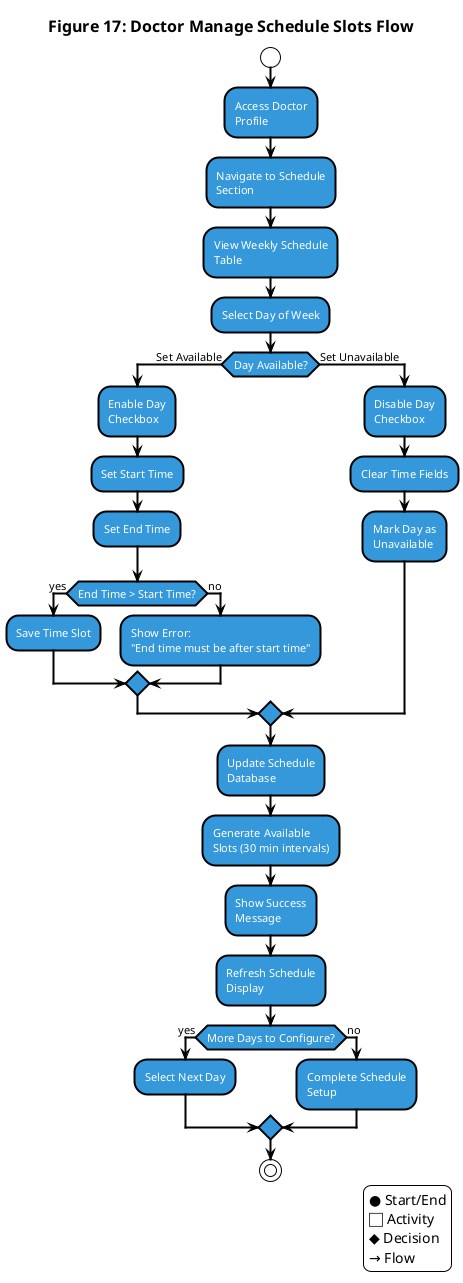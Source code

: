 @startuml Doctor_Manage_Slots_Activity
!theme plain
skinparam backgroundColor white
skinparam activityBorderColor black
skinparam activityBackgroundColor #3498db
skinparam startColor black
skinparam endColor black
skinparam decisionBorderColor black
skinparam decisionBackgroundColor white
skinparam arrowColor black
skinparam activityFontColor white
skinparam decisionFontColor black
skinparam activityFontSize 11
skinparam decisionFontSize 10
skinparam titleFontSize 16
skinparam titleFontColor black
skinparam activityBorderThickness 2
skinparam decisionBorderThickness 2
skinparam arrowThickness 2
skinparam shadowing false

title Figure 17: Doctor Manage Schedule Slots Flow

start

:Access Doctor\nProfile;

:Navigate to Schedule\nSection;

:View Weekly Schedule\nTable;

:Select Day of Week;

if (Day Available?) then (Set Available)
  :Enable Day\nCheckbox;

  :Set Start Time;

  :Set End Time;

  if (End Time > Start Time?) then (yes)
    :Save Time Slot;
  else (no)
    :Show Error:\n"End time must be after start time";

  endif

else (Set Unavailable)
  :Disable Day\nCheckbox;

  :Clear Time Fields;

  :Mark Day as\nUnavailable;
endif

:Update Schedule\nDatabase;

:Generate Available\nSlots (30 min intervals);

:Show Success\nMessage;

:Refresh Schedule\nDisplay;

if (More Days to Configure?) then (yes)
  :Select Next Day;
else (no)
  :Complete Schedule\nSetup;
endif

stop

legend right
● Start/End
⬜ Activity
◆ Decision
→ Flow
endlegend

@enduml
